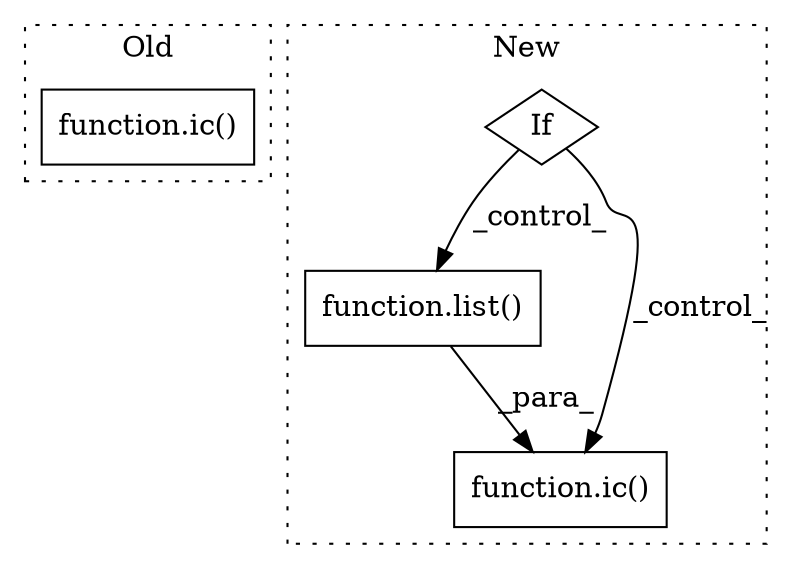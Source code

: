digraph G {
subgraph cluster0 {
1 [label="function.ic()" a="75" s="6374,6420" l="3,1" shape="box"];
label = "Old";
style="dotted";
}
subgraph cluster1 {
2 [label="function.list()" a="75" s="8286,8294" l="5,1" shape="box"];
3 [label="function.ic()" a="75" s="8283,8295" l="3,1" shape="box"];
4 [label="If" a="96" s="7912" l="3" shape="diamond"];
label = "New";
style="dotted";
}
2 -> 3 [label="_para_"];
4 -> 3 [label="_control_"];
4 -> 2 [label="_control_"];
}
